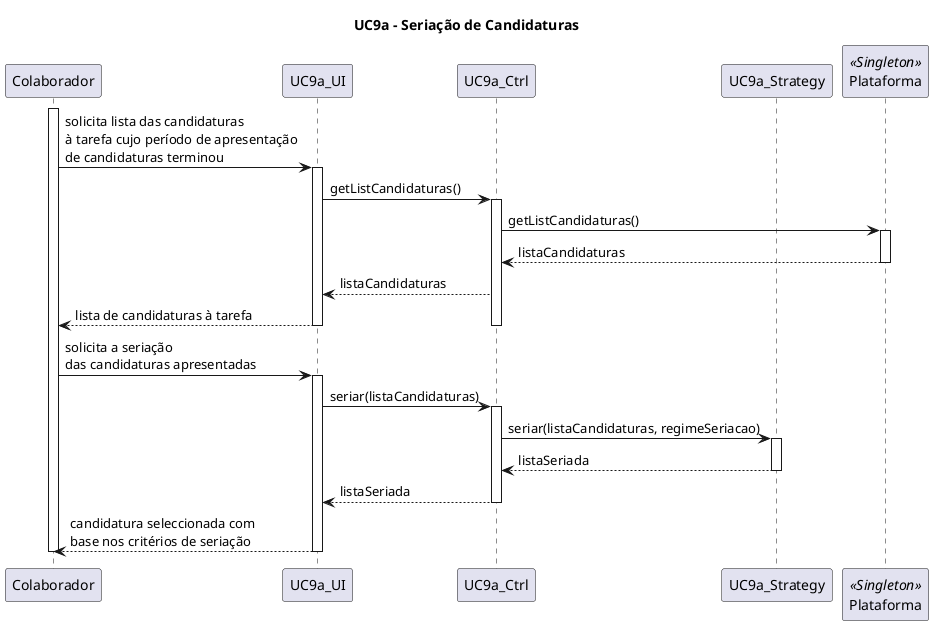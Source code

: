 @startuml

title UC9a - Seriação de Candidaturas

participant Colaborador
participant UC9a_UI
participant UC9a_Ctrl
participant UC9a_Strategy
participant Plataforma  << Singleton >> 

activate Colaborador
Colaborador -> UC9a_UI: solicita lista das candidaturas \nà tarefa cujo período de apresentação \nde candidaturas terminou
activate UC9a_UI
UC9a_UI -> UC9a_Ctrl: getListCandidaturas()
activate UC9a_Ctrl
UC9a_Ctrl -> Plataforma:getListCandidaturas()
activate Plataforma
Plataforma --> UC9a_Ctrl: listaCandidaturas
deactivate Plataforma
UC9a_Ctrl --> UC9a_UI: listaCandidaturas
UC9a_UI --> Colaborador: lista de candidaturas à tarefa

deactivate UC9a_UI
deactivate UC9a_Ctrl

Colaborador -> UC9a_UI: solicita a seriação \ndas candidaturas apresentadas
activate UC9a_UI
UC9a_UI -> UC9a_Ctrl: seriar(listaCandidaturas)
activate UC9a_Ctrl
UC9a_Ctrl -> UC9a_Strategy: seriar(listaCandidaturas, regimeSeriacao)
activate UC9a_Strategy
UC9a_Strategy --> UC9a_Ctrl: listaSeriada
deactivate UC9a_Strategy
UC9a_Ctrl --> UC9a_UI: listaSeriada
deactivate UC9a_Ctrl
UC9a_UI --> Colaborador: candidatura seleccionada com \nbase nos critérios de seriação
deactivate UC9a_UI
deactivate Colaborador


@enduml